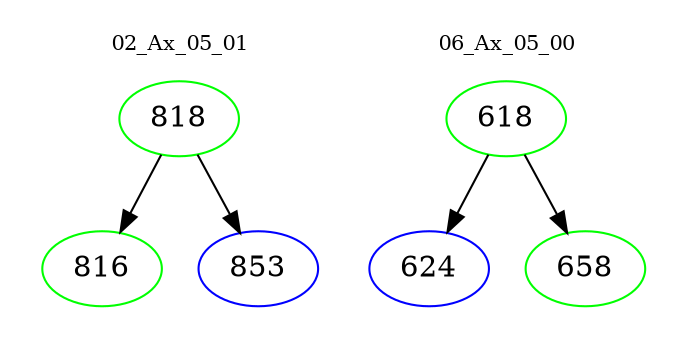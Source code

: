 digraph{
subgraph cluster_0 {
color = white
label = "02_Ax_05_01";
fontsize=10;
T0_818 [label="818", color="green"]
T0_818 -> T0_816 [color="black"]
T0_816 [label="816", color="green"]
T0_818 -> T0_853 [color="black"]
T0_853 [label="853", color="blue"]
}
subgraph cluster_1 {
color = white
label = "06_Ax_05_00";
fontsize=10;
T1_618 [label="618", color="green"]
T1_618 -> T1_624 [color="black"]
T1_624 [label="624", color="blue"]
T1_618 -> T1_658 [color="black"]
T1_658 [label="658", color="green"]
}
}
